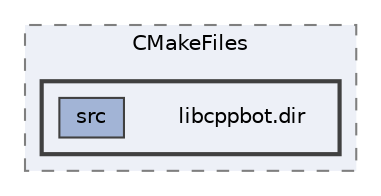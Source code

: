 digraph "build/CMakeFiles/libcppbot.dir"
{
 // LATEX_PDF_SIZE
  bgcolor="transparent";
  edge [fontname=Helvetica,fontsize=10,labelfontname=Helvetica,labelfontsize=10];
  node [fontname=Helvetica,fontsize=10,shape=box,height=0.2,width=0.4];
  compound=true
  subgraph clusterdir_63772b626f2709090f0bdca0f40827b4 {
    graph [ bgcolor="#edf0f7", pencolor="grey50", label="CMakeFiles", fontname=Helvetica,fontsize=10 style="filled,dashed", URL="dir_63772b626f2709090f0bdca0f40827b4.html",tooltip=""]
  subgraph clusterdir_6a8b344ca0ceb23e414f1c42b1d4814e {
    graph [ bgcolor="#edf0f7", pencolor="grey25", label="", fontname=Helvetica,fontsize=10 style="filled,bold", URL="dir_6a8b344ca0ceb23e414f1c42b1d4814e.html",tooltip=""]
    dir_6a8b344ca0ceb23e414f1c42b1d4814e [shape=plaintext, label="libcppbot.dir"];
  dir_275577761e54fedfc6214d7482edab61 [label="src", fillcolor="#a2b4d6", color="grey25", style="filled", URL="dir_275577761e54fedfc6214d7482edab61.html",tooltip=""];
  }
  }
}
